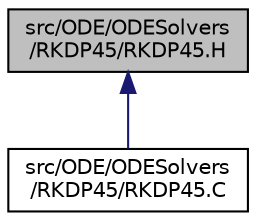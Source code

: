 digraph "src/ODE/ODESolvers/RKDP45/RKDP45.H"
{
  bgcolor="transparent";
  edge [fontname="Helvetica",fontsize="10",labelfontname="Helvetica",labelfontsize="10"];
  node [fontname="Helvetica",fontsize="10",shape=record];
  Node1 [label="src/ODE/ODESolvers\l/RKDP45/RKDP45.H",height=0.2,width=0.4,color="black", fillcolor="grey75", style="filled", fontcolor="black"];
  Node1 -> Node2 [dir="back",color="midnightblue",fontsize="10",style="solid",fontname="Helvetica"];
  Node2 [label="src/ODE/ODESolvers\l/RKDP45/RKDP45.C",height=0.2,width=0.4,color="black",URL="$a07836.html"];
}
